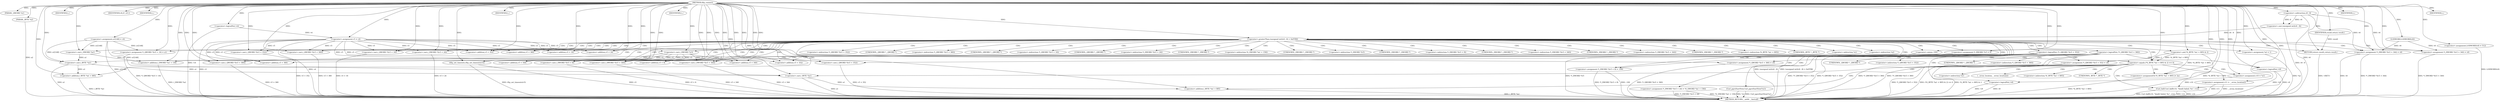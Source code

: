 digraph tftp_connect {  
"1000111" [label = "(METHOD,tftp_connect)" ]
"1000294" [label = "(METHOD_RETURN,__int64 __fastcall)" ]
"1000112" [label = "(PARAM,_QWORD *a1)" ]
"1000113" [label = "(PARAM,_BYTE *a2)" ]
"1000125" [label = "(<operator>.assignment,a1[148] = v4)" ]
"1000131" [label = "(<operator>.logicalNot,!v4)" ]
"1000133" [label = "(IDENTIFIER,L,)" ]
"1000134" [label = "(<operator>.assignment,v5 = v4)" ]
"1000138" [label = "(IDENTIFIER,v6,if ( v6 ))" ]
"1000140" [label = "(IDENTIFIER,L,)" ]
"1000142" [label = "(<operator>.greaterThan,(unsigned int)(v6 - 8) > 0xFFB0)" ]
"1000143" [label = "(<operator>.cast,(unsigned int)(v6 - 8))" ]
"1000145" [label = "(<operator>.subtraction,v6 - 8)" ]
"1000149" [label = "(RETURN,return result;,return result;)" ]
"1000150" [label = "(IDENTIFIER,result,return result;)" ]
"1000153" [label = "(<operator>.assignment,LODWORD(v6) = 512)" ]
"1000154" [label = "(LODWORD,LODWORD(v6))" ]
"1000158" [label = "(<operator>.logicalNot,!*(_QWORD *)(v5 + 352))" ]
"1000160" [label = "(<operator>.cast,(_QWORD *)(v5 + 352))" ]
"1000162" [label = "(<operator>.addition,v5 + 352)" ]
"1000166" [label = "(<operator>.assignment,*(_QWORD *)(v5 + 352) = v8)" ]
"1000168" [label = "(<operator>.cast,(_QWORD *)(v5 + 352))" ]
"1000170" [label = "(<operator>.addition,v5 + 352)" ]
"1000175" [label = "(<operator>.logicalNot,!v8)" ]
"1000177" [label = "(IDENTIFIER,L,)" ]
"1000179" [label = "(<operator>.logicalNot,!*(_QWORD *)(v5 + 360))" ]
"1000181" [label = "(<operator>.cast,(_QWORD *)(v5 + 360))" ]
"1000183" [label = "(<operator>.addition,v5 + 360)" ]
"1000187" [label = "(<operator>.assignment,*(_QWORD *)(v5 + 360) = v9)" ]
"1000189" [label = "(<operator>.cast,(_QWORD *)(v5 + 360))" ]
"1000191" [label = "(<operator>.addition,v5 + 360)" ]
"1000196" [label = "(<operator>.logicalNot,!v9)" ]
"1000198" [label = "(IDENTIFIER,L,)" ]
"1000199" [label = "(<operator>.assignment,*(_QWORD *)(v5 + 16) = a1)" ]
"1000201" [label = "(<operator>.cast,(_QWORD *)(v5 + 16))" ]
"1000203" [label = "(<operator>.addition,v5 + 16)" ]
"1000207" [label = "(<operator>.assignment,*(_DWORD *)(v5 + 24) = *((_DWORD *)a1 + 156))" ]
"1000209" [label = "(<operator>.cast,(_DWORD *)(v5 + 24))" ]
"1000211" [label = "(<operator>.addition,v5 + 24)" ]
"1000215" [label = "(<operator>.addition,(_DWORD *)a1 + 156)" ]
"1000216" [label = "(<operator>.cast,(_DWORD *)a1)" ]
"1000220" [label = "(<operator>.assignment,*(_DWORD *)v5 = 0)" ]
"1000222" [label = "(<operator>.cast,(_DWORD *)v5)" ]
"1000226" [label = "(<operator>.assignment,*(_DWORD *)(v5 + 8) = -100)" ]
"1000228" [label = "(<operator>.cast,(_DWORD *)(v5 + 8))" ]
"1000230" [label = "(<operator>.addition,v5 + 8)" ]
"1000233" [label = "(<operator>.minus,-100)" ]
"1000235" [label = "(<operator>.assignment,*(_DWORD *)(v5 + 340) = v6)" ]
"1000237" [label = "(<operator>.cast,(_DWORD *)(v5 + 340))" ]
"1000239" [label = "(<operator>.addition,v5 + 340)" ]
"1000243" [label = "(<operator>.assignment,*(_DWORD *)(v5 + 344) = v6)" ]
"1000245" [label = "(<operator>.cast,(_DWORD *)(v5 + 344))" ]
"1000247" [label = "(<operator>.addition,v5 + 344)" ]
"1000251" [label = "(tftp_set_timeouts,tftp_set_timeouts(v5))" ]
"1000254" [label = "(<operator>.equals,(*((_BYTE *)a1 + 895) & 2) == 0)" ]
"1000255" [label = "(<operator>.and,*((_BYTE *)a1 + 895) & 2)" ]
"1000257" [label = "(<operator>.addition,(_BYTE *)a1 + 895)" ]
"1000258" [label = "(<operator>.cast,(_BYTE *)a1)" ]
"1000266" [label = "(<operator>.assignment,v10 = *a1)" ]
"1000270" [label = "(<operator>.assignment,v11 = __errno_location())" ]
"1000273" [label = "(Curl_failf,Curl_failf(v10, \"bind() failed; %s\", v12))" ]
"1000277" [label = "(IDENTIFIER,L,)" ]
"1000278" [label = "(<operators>.assignmentOr,*((_BYTE *)a1 + 895) |= 2u)" ]
"1000280" [label = "(<operator>.addition,(_BYTE *)a1 + 895)" ]
"1000281" [label = "(<operator>.cast,(_BYTE *)a1)" ]
"1000286" [label = "(Curl_pgrsStartNow,Curl_pgrsStartNow(*a1))" ]
"1000289" [label = "(<operator>.assignment,*a2 = 1)" ]
"1000293" [label = "(IDENTIFIER,L,)" ]
"1000159" [label = "(<operator>.indirection,*(_QWORD *)(v5 + 352))" ]
"1000161" [label = "(UNKNOWN,_QWORD *,_QWORD *)" ]
"1000167" [label = "(<operator>.indirection,*(_QWORD *)(v5 + 352))" ]
"1000169" [label = "(UNKNOWN,_QWORD *,_QWORD *)" ]
"1000180" [label = "(<operator>.indirection,*(_QWORD *)(v5 + 360))" ]
"1000182" [label = "(UNKNOWN,_QWORD *,_QWORD *)" ]
"1000188" [label = "(<operator>.indirection,*(_QWORD *)(v5 + 360))" ]
"1000190" [label = "(UNKNOWN,_QWORD *,_QWORD *)" ]
"1000200" [label = "(<operator>.indirection,*(_QWORD *)(v5 + 16))" ]
"1000202" [label = "(UNKNOWN,_QWORD *,_QWORD *)" ]
"1000208" [label = "(<operator>.indirection,*(_DWORD *)(v5 + 24))" ]
"1000210" [label = "(UNKNOWN,_DWORD *,_DWORD *)" ]
"1000214" [label = "(<operator>.indirection,*((_DWORD *)a1 + 156))" ]
"1000217" [label = "(UNKNOWN,_DWORD *,_DWORD *)" ]
"1000221" [label = "(<operator>.indirection,*(_DWORD *)v5)" ]
"1000223" [label = "(UNKNOWN,_DWORD *,_DWORD *)" ]
"1000227" [label = "(<operator>.indirection,*(_DWORD *)(v5 + 8))" ]
"1000229" [label = "(UNKNOWN,_DWORD *,_DWORD *)" ]
"1000236" [label = "(<operator>.indirection,*(_DWORD *)(v5 + 340))" ]
"1000238" [label = "(UNKNOWN,_DWORD *,_DWORD *)" ]
"1000244" [label = "(<operator>.indirection,*(_DWORD *)(v5 + 344))" ]
"1000246" [label = "(UNKNOWN,_DWORD *,_DWORD *)" ]
"1000256" [label = "(<operator>.indirection,*((_BYTE *)a1 + 895))" ]
"1000259" [label = "(UNKNOWN,_BYTE *,_BYTE *)" ]
"1000268" [label = "(<operator>.indirection,*a1)" ]
"1000272" [label = "(__errno_location,__errno_location())" ]
"1000279" [label = "(<operator>.indirection,*((_BYTE *)a1 + 895))" ]
"1000282" [label = "(UNKNOWN,_BYTE *,_BYTE *)" ]
"1000287" [label = "(<operator>.indirection,*a1)" ]
"1000290" [label = "(<operator>.indirection,*a2)" ]
  "1000226" -> "1000294"  [ label = "DDG: -100"] 
  "1000207" -> "1000294"  [ label = "DDG: *((_DWORD *)a1 + 156)"] 
  "1000179" -> "1000294"  [ label = "DDG: *(_QWORD *)(v5 + 360)"] 
  "1000235" -> "1000294"  [ label = "DDG: *(_DWORD *)(v5 + 340)"] 
  "1000286" -> "1000294"  [ label = "DDG: *a1"] 
  "1000215" -> "1000294"  [ label = "DDG: (_DWORD *)a1"] 
  "1000251" -> "1000294"  [ label = "DDG: tftp_set_timeouts(v5)"] 
  "1000258" -> "1000294"  [ label = "DDG: a1"] 
  "1000166" -> "1000294"  [ label = "DDG: *(_QWORD *)(v5 + 352)"] 
  "1000134" -> "1000294"  [ label = "DDG: v4"] 
  "1000142" -> "1000294"  [ label = "DDG: (unsigned int)(v6 - 8)"] 
  "1000199" -> "1000294"  [ label = "DDG: *(_QWORD *)(v5 + 16)"] 
  "1000113" -> "1000294"  [ label = "DDG: a2"] 
  "1000189" -> "1000294"  [ label = "DDG: v5 + 360"] 
  "1000201" -> "1000294"  [ label = "DDG: v5 + 16"] 
  "1000237" -> "1000294"  [ label = "DDG: v5 + 340"] 
  "1000243" -> "1000294"  [ label = "DDG: *(_DWORD *)(v5 + 344)"] 
  "1000257" -> "1000294"  [ label = "DDG: (_BYTE *)a1"] 
  "1000142" -> "1000294"  [ label = "DDG: (unsigned int)(v6 - 8) > 0xFFB0"] 
  "1000228" -> "1000294"  [ label = "DDG: v5 + 8"] 
  "1000209" -> "1000294"  [ label = "DDG: v5 + 24"] 
  "1000289" -> "1000294"  [ label = "DDG: *a2"] 
  "1000220" -> "1000294"  [ label = "DDG: *(_DWORD *)v5"] 
  "1000255" -> "1000294"  [ label = "DDG: *((_BYTE *)a1 + 895)"] 
  "1000270" -> "1000294"  [ label = "DDG: __errno_location()"] 
  "1000273" -> "1000294"  [ label = "DDG: v10"] 
  "1000281" -> "1000294"  [ label = "DDG: a1"] 
  "1000243" -> "1000294"  [ label = "DDG: v6"] 
  "1000181" -> "1000294"  [ label = "DDG: v5 + 360"] 
  "1000226" -> "1000294"  [ label = "DDG: *(_DWORD *)(v5 + 8)"] 
  "1000158" -> "1000294"  [ label = "DDG: !*(_QWORD *)(v5 + 352)"] 
  "1000245" -> "1000294"  [ label = "DDG: v5 + 344"] 
  "1000270" -> "1000294"  [ label = "DDG: v11"] 
  "1000158" -> "1000294"  [ label = "DDG: *(_QWORD *)(v5 + 352)"] 
  "1000254" -> "1000294"  [ label = "DDG: *((_BYTE *)a1 + 895) & 2"] 
  "1000278" -> "1000294"  [ label = "DDG: *((_BYTE *)a1 + 895)"] 
  "1000131" -> "1000294"  [ label = "DDG: !v4"] 
  "1000251" -> "1000294"  [ label = "DDG: v5"] 
  "1000168" -> "1000294"  [ label = "DDG: v5 + 352"] 
  "1000286" -> "1000294"  [ label = "DDG: Curl_pgrsStartNow(*a1)"] 
  "1000187" -> "1000294"  [ label = "DDG: *(_QWORD *)(v5 + 360)"] 
  "1000207" -> "1000294"  [ label = "DDG: *(_DWORD *)(v5 + 24)"] 
  "1000280" -> "1000294"  [ label = "DDG: (_BYTE *)a1"] 
  "1000134" -> "1000294"  [ label = "DDG: v5"] 
  "1000125" -> "1000294"  [ label = "DDG: a1[148]"] 
  "1000273" -> "1000294"  [ label = "DDG: Curl_failf(v10, \"bind() failed; %s\", v12)"] 
  "1000175" -> "1000294"  [ label = "DDG: v8"] 
  "1000179" -> "1000294"  [ label = "DDG: !*(_QWORD *)(v5 + 360)"] 
  "1000196" -> "1000294"  [ label = "DDG: !v9"] 
  "1000143" -> "1000294"  [ label = "DDG: v6 - 8"] 
  "1000254" -> "1000294"  [ label = "DDG: (*((_BYTE *)a1 + 895) & 2) == 0"] 
  "1000175" -> "1000294"  [ label = "DDG: !v8"] 
  "1000273" -> "1000294"  [ label = "DDG: v12"] 
  "1000196" -> "1000294"  [ label = "DDG: v9"] 
  "1000153" -> "1000294"  [ label = "DDG: LODWORD(v6)"] 
  "1000145" -> "1000294"  [ label = "DDG: v6"] 
  "1000160" -> "1000294"  [ label = "DDG: v5 + 352"] 
  "1000149" -> "1000294"  [ label = "DDG: <RET>"] 
  "1000111" -> "1000112"  [ label = "DDG: "] 
  "1000111" -> "1000113"  [ label = "DDG: "] 
  "1000111" -> "1000125"  [ label = "DDG: "] 
  "1000111" -> "1000131"  [ label = "DDG: "] 
  "1000111" -> "1000133"  [ label = "DDG: "] 
  "1000131" -> "1000134"  [ label = "DDG: v4"] 
  "1000111" -> "1000134"  [ label = "DDG: "] 
  "1000111" -> "1000138"  [ label = "DDG: "] 
  "1000111" -> "1000140"  [ label = "DDG: "] 
  "1000143" -> "1000142"  [ label = "DDG: v6 - 8"] 
  "1000145" -> "1000143"  [ label = "DDG: v6"] 
  "1000145" -> "1000143"  [ label = "DDG: 8"] 
  "1000111" -> "1000145"  [ label = "DDG: "] 
  "1000111" -> "1000142"  [ label = "DDG: "] 
  "1000150" -> "1000149"  [ label = "DDG: result"] 
  "1000111" -> "1000149"  [ label = "DDG: "] 
  "1000111" -> "1000150"  [ label = "DDG: "] 
  "1000111" -> "1000153"  [ label = "DDG: "] 
  "1000111" -> "1000154"  [ label = "DDG: "] 
  "1000134" -> "1000160"  [ label = "DDG: v5"] 
  "1000111" -> "1000160"  [ label = "DDG: "] 
  "1000134" -> "1000162"  [ label = "DDG: v5"] 
  "1000111" -> "1000162"  [ label = "DDG: "] 
  "1000111" -> "1000166"  [ label = "DDG: "] 
  "1000111" -> "1000168"  [ label = "DDG: "] 
  "1000134" -> "1000168"  [ label = "DDG: v5"] 
  "1000111" -> "1000170"  [ label = "DDG: "] 
  "1000134" -> "1000170"  [ label = "DDG: v5"] 
  "1000111" -> "1000175"  [ label = "DDG: "] 
  "1000111" -> "1000177"  [ label = "DDG: "] 
  "1000111" -> "1000181"  [ label = "DDG: "] 
  "1000134" -> "1000181"  [ label = "DDG: v5"] 
  "1000111" -> "1000183"  [ label = "DDG: "] 
  "1000134" -> "1000183"  [ label = "DDG: v5"] 
  "1000111" -> "1000187"  [ label = "DDG: "] 
  "1000111" -> "1000189"  [ label = "DDG: "] 
  "1000134" -> "1000189"  [ label = "DDG: v5"] 
  "1000111" -> "1000191"  [ label = "DDG: "] 
  "1000134" -> "1000191"  [ label = "DDG: v5"] 
  "1000111" -> "1000196"  [ label = "DDG: "] 
  "1000111" -> "1000198"  [ label = "DDG: "] 
  "1000125" -> "1000199"  [ label = "DDG: a1[148]"] 
  "1000111" -> "1000199"  [ label = "DDG: "] 
  "1000111" -> "1000201"  [ label = "DDG: "] 
  "1000134" -> "1000201"  [ label = "DDG: v5"] 
  "1000111" -> "1000203"  [ label = "DDG: "] 
  "1000134" -> "1000203"  [ label = "DDG: v5"] 
  "1000111" -> "1000209"  [ label = "DDG: "] 
  "1000134" -> "1000209"  [ label = "DDG: v5"] 
  "1000111" -> "1000211"  [ label = "DDG: "] 
  "1000134" -> "1000211"  [ label = "DDG: v5"] 
  "1000216" -> "1000215"  [ label = "DDG: a1"] 
  "1000125" -> "1000216"  [ label = "DDG: a1[148]"] 
  "1000111" -> "1000216"  [ label = "DDG: "] 
  "1000111" -> "1000215"  [ label = "DDG: "] 
  "1000111" -> "1000220"  [ label = "DDG: "] 
  "1000111" -> "1000222"  [ label = "DDG: "] 
  "1000134" -> "1000222"  [ label = "DDG: v5"] 
  "1000233" -> "1000226"  [ label = "DDG: 100"] 
  "1000222" -> "1000228"  [ label = "DDG: v5"] 
  "1000111" -> "1000228"  [ label = "DDG: "] 
  "1000222" -> "1000230"  [ label = "DDG: v5"] 
  "1000111" -> "1000230"  [ label = "DDG: "] 
  "1000111" -> "1000233"  [ label = "DDG: "] 
  "1000154" -> "1000235"  [ label = "DDG: v6"] 
  "1000145" -> "1000235"  [ label = "DDG: v6"] 
  "1000111" -> "1000235"  [ label = "DDG: "] 
  "1000111" -> "1000237"  [ label = "DDG: "] 
  "1000222" -> "1000237"  [ label = "DDG: v5"] 
  "1000111" -> "1000239"  [ label = "DDG: "] 
  "1000222" -> "1000239"  [ label = "DDG: v5"] 
  "1000111" -> "1000243"  [ label = "DDG: "] 
  "1000154" -> "1000243"  [ label = "DDG: v6"] 
  "1000145" -> "1000243"  [ label = "DDG: v6"] 
  "1000111" -> "1000245"  [ label = "DDG: "] 
  "1000222" -> "1000245"  [ label = "DDG: v5"] 
  "1000111" -> "1000247"  [ label = "DDG: "] 
  "1000222" -> "1000247"  [ label = "DDG: v5"] 
  "1000111" -> "1000251"  [ label = "DDG: "] 
  "1000222" -> "1000251"  [ label = "DDG: v5"] 
  "1000255" -> "1000254"  [ label = "DDG: *((_BYTE *)a1 + 895)"] 
  "1000255" -> "1000254"  [ label = "DDG: 2"] 
  "1000258" -> "1000257"  [ label = "DDG: a1"] 
  "1000216" -> "1000258"  [ label = "DDG: a1"] 
  "1000125" -> "1000258"  [ label = "DDG: a1[148]"] 
  "1000111" -> "1000258"  [ label = "DDG: "] 
  "1000111" -> "1000257"  [ label = "DDG: "] 
  "1000111" -> "1000255"  [ label = "DDG: "] 
  "1000111" -> "1000254"  [ label = "DDG: "] 
  "1000111" -> "1000266"  [ label = "DDG: "] 
  "1000111" -> "1000270"  [ label = "DDG: "] 
  "1000266" -> "1000273"  [ label = "DDG: v10"] 
  "1000111" -> "1000273"  [ label = "DDG: "] 
  "1000111" -> "1000277"  [ label = "DDG: "] 
  "1000111" -> "1000278"  [ label = "DDG: "] 
  "1000255" -> "1000278"  [ label = "DDG: *((_BYTE *)a1 + 895)"] 
  "1000281" -> "1000280"  [ label = "DDG: a1"] 
  "1000258" -> "1000281"  [ label = "DDG: a1"] 
  "1000125" -> "1000281"  [ label = "DDG: a1[148]"] 
  "1000111" -> "1000281"  [ label = "DDG: "] 
  "1000111" -> "1000280"  [ label = "DDG: "] 
  "1000111" -> "1000289"  [ label = "DDG: "] 
  "1000111" -> "1000293"  [ label = "DDG: "] 
  "1000142" -> "1000162"  [ label = "CDG: "] 
  "1000142" -> "1000161"  [ label = "CDG: "] 
  "1000142" -> "1000183"  [ label = "CDG: "] 
  "1000142" -> "1000182"  [ label = "CDG: "] 
  "1000142" -> "1000181"  [ label = "CDG: "] 
  "1000142" -> "1000180"  [ label = "CDG: "] 
  "1000142" -> "1000179"  [ label = "CDG: "] 
  "1000142" -> "1000208"  [ label = "CDG: "] 
  "1000142" -> "1000207"  [ label = "CDG: "] 
  "1000142" -> "1000203"  [ label = "CDG: "] 
  "1000142" -> "1000202"  [ label = "CDG: "] 
  "1000142" -> "1000201"  [ label = "CDG: "] 
  "1000142" -> "1000200"  [ label = "CDG: "] 
  "1000142" -> "1000199"  [ label = "CDG: "] 
  "1000142" -> "1000223"  [ label = "CDG: "] 
  "1000142" -> "1000222"  [ label = "CDG: "] 
  "1000142" -> "1000221"  [ label = "CDG: "] 
  "1000142" -> "1000220"  [ label = "CDG: "] 
  "1000142" -> "1000217"  [ label = "CDG: "] 
  "1000142" -> "1000216"  [ label = "CDG: "] 
  "1000142" -> "1000215"  [ label = "CDG: "] 
  "1000142" -> "1000214"  [ label = "CDG: "] 
  "1000142" -> "1000211"  [ label = "CDG: "] 
  "1000142" -> "1000210"  [ label = "CDG: "] 
  "1000142" -> "1000209"  [ label = "CDG: "] 
  "1000142" -> "1000239"  [ label = "CDG: "] 
  "1000142" -> "1000238"  [ label = "CDG: "] 
  "1000142" -> "1000237"  [ label = "CDG: "] 
  "1000142" -> "1000236"  [ label = "CDG: "] 
  "1000142" -> "1000235"  [ label = "CDG: "] 
  "1000142" -> "1000233"  [ label = "CDG: "] 
  "1000142" -> "1000230"  [ label = "CDG: "] 
  "1000142" -> "1000229"  [ label = "CDG: "] 
  "1000142" -> "1000228"  [ label = "CDG: "] 
  "1000142" -> "1000227"  [ label = "CDG: "] 
  "1000142" -> "1000226"  [ label = "CDG: "] 
  "1000142" -> "1000256"  [ label = "CDG: "] 
  "1000142" -> "1000255"  [ label = "CDG: "] 
  "1000142" -> "1000254"  [ label = "CDG: "] 
  "1000142" -> "1000251"  [ label = "CDG: "] 
  "1000142" -> "1000247"  [ label = "CDG: "] 
  "1000142" -> "1000246"  [ label = "CDG: "] 
  "1000142" -> "1000245"  [ label = "CDG: "] 
  "1000142" -> "1000244"  [ label = "CDG: "] 
  "1000142" -> "1000243"  [ label = "CDG: "] 
  "1000142" -> "1000259"  [ label = "CDG: "] 
  "1000142" -> "1000258"  [ label = "CDG: "] 
  "1000142" -> "1000257"  [ label = "CDG: "] 
  "1000142" -> "1000287"  [ label = "CDG: "] 
  "1000142" -> "1000286"  [ label = "CDG: "] 
  "1000142" -> "1000290"  [ label = "CDG: "] 
  "1000142" -> "1000289"  [ label = "CDG: "] 
  "1000142" -> "1000160"  [ label = "CDG: "] 
  "1000142" -> "1000159"  [ label = "CDG: "] 
  "1000142" -> "1000158"  [ label = "CDG: "] 
  "1000142" -> "1000149"  [ label = "CDG: "] 
  "1000158" -> "1000175"  [ label = "CDG: "] 
  "1000158" -> "1000170"  [ label = "CDG: "] 
  "1000158" -> "1000169"  [ label = "CDG: "] 
  "1000158" -> "1000168"  [ label = "CDG: "] 
  "1000158" -> "1000167"  [ label = "CDG: "] 
  "1000158" -> "1000166"  [ label = "CDG: "] 
  "1000179" -> "1000191"  [ label = "CDG: "] 
  "1000179" -> "1000190"  [ label = "CDG: "] 
  "1000179" -> "1000189"  [ label = "CDG: "] 
  "1000179" -> "1000188"  [ label = "CDG: "] 
  "1000179" -> "1000187"  [ label = "CDG: "] 
  "1000179" -> "1000196"  [ label = "CDG: "] 
  "1000254" -> "1000272"  [ label = "CDG: "] 
  "1000254" -> "1000270"  [ label = "CDG: "] 
  "1000254" -> "1000268"  [ label = "CDG: "] 
  "1000254" -> "1000266"  [ label = "CDG: "] 
  "1000254" -> "1000282"  [ label = "CDG: "] 
  "1000254" -> "1000281"  [ label = "CDG: "] 
  "1000254" -> "1000280"  [ label = "CDG: "] 
  "1000254" -> "1000279"  [ label = "CDG: "] 
  "1000254" -> "1000278"  [ label = "CDG: "] 
  "1000254" -> "1000273"  [ label = "CDG: "] 
}
